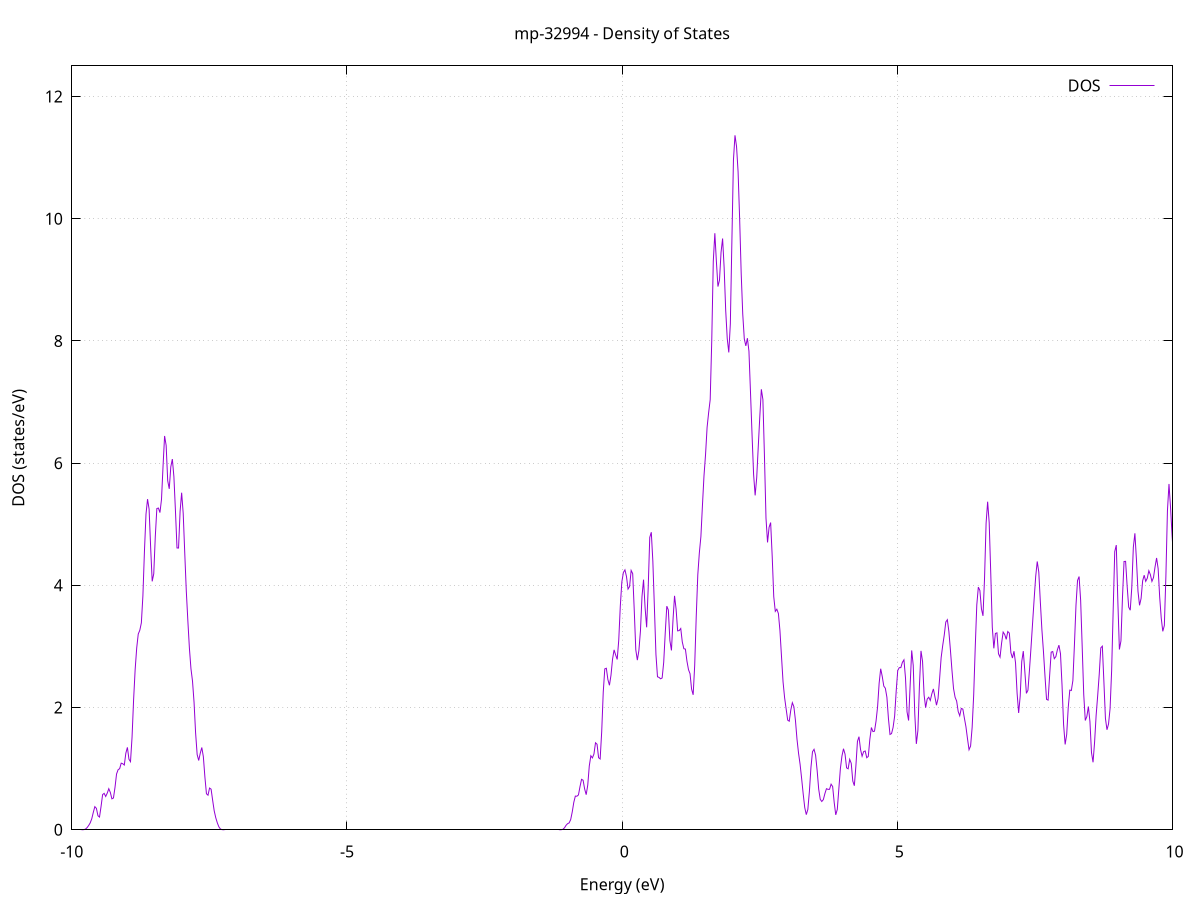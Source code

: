 set title 'mp-32994 - Density of States'
set xlabel 'Energy (eV)'
set ylabel 'DOS (states/eV)'
set grid
set xrange [-10:10]
set yrange [0:12.501]
set xzeroaxis lt -1
set terminal png size 800,600
set output 'mp-32994_dos_gnuplot.png'
plot '-' using 1:2 with lines title 'DOS'
-27.098700 0.000000
-27.070500 0.000000
-27.042400 0.000000
-27.014200 0.000000
-26.986000 0.000000
-26.957900 0.000000
-26.929700 0.000000
-26.901600 0.000000
-26.873400 0.000000
-26.845200 0.000000
-26.817100 0.000000
-26.788900 0.000000
-26.760700 0.000000
-26.732600 0.000000
-26.704400 0.000000
-26.676200 0.000000
-26.648100 0.000000
-26.619900 0.000000
-26.591800 0.000000
-26.563600 0.000000
-26.535400 0.000000
-26.507300 0.000000
-26.479100 0.000000
-26.450900 0.000000
-26.422800 0.000000
-26.394600 0.000000
-26.366500 0.000000
-26.338300 0.000000
-26.310100 0.000000
-26.282000 0.000000
-26.253800 0.000000
-26.225600 0.000000
-26.197500 0.000000
-26.169300 0.000000
-26.141100 0.000000
-26.113000 0.000000
-26.084800 0.000000
-26.056700 0.000000
-26.028500 0.000000
-26.000300 0.000000
-25.972200 0.000000
-25.944000 0.000000
-25.915800 0.000000
-25.887700 0.000000
-25.859500 0.000000
-25.831300 0.000000
-25.803200 0.000000
-25.775000 0.000000
-25.746900 0.000000
-25.718700 0.000000
-25.690500 0.000000
-25.662400 0.000000
-25.634200 0.000000
-25.606000 0.000000
-25.577900 0.000000
-25.549700 0.000000
-25.521500 0.000000
-25.493400 0.000000
-25.465200 0.000000
-25.437100 0.000000
-25.408900 0.000000
-25.380700 0.000000
-25.352600 0.000000
-25.324400 0.000000
-25.296200 0.000000
-25.268100 0.000000
-25.239900 0.000000
-25.211700 0.000000
-25.183600 0.000000
-25.155400 0.000000
-25.127300 0.000000
-25.099100 0.000000
-25.070900 0.000000
-25.042800 0.000000
-25.014600 0.000000
-24.986400 0.000000
-24.958300 0.000000
-24.930100 0.000000
-24.902000 0.000000
-24.873800 0.000000
-24.845600 0.000000
-24.817500 0.000000
-24.789300 0.000000
-24.761100 0.000000
-24.733000 0.000000
-24.704800 0.000000
-24.676600 0.000000
-24.648500 0.000500
-24.620300 0.006600
-24.592200 0.053700
-24.564000 0.264600
-24.535800 0.833900
-24.507700 1.827200
-24.479500 3.088600
-24.451300 4.473200
-24.423200 6.184300
-24.395000 8.764100
-24.366800 12.495900
-24.338700 16.870000
-24.310500 20.498700
-24.282400 22.127100
-24.254200 22.233300
-24.226000 22.114300
-24.197900 21.580600
-24.169700 19.770200
-24.141500 16.974900
-24.113400 15.248400
-24.085200 16.623900
-24.057000 20.211700
-24.028900 23.133500
-24.000700 23.793500
-23.972600 23.193800
-23.944400 22.364600
-23.916200 21.130000
-23.888100 19.221400
-23.859900 16.461100
-23.831700 12.685300
-23.803600 8.493200
-23.775400 6.599400
-23.747200 10.076100
-23.719100 19.209300
-23.690900 30.924900
-23.662800 40.550200
-23.634600 44.918200
-23.606400 44.157800
-23.578300 39.701600
-23.550100 33.219000
-23.521900 27.212600
-23.493800 23.095700
-23.465600 20.362400
-23.437500 19.074000
-23.409300 19.337800
-23.381100 18.932300
-23.353000 15.454300
-23.324800 9.824700
-23.296600 4.727200
-23.268500 1.634200
-23.240300 0.375800
-23.212100 0.053600
-23.184000 0.004500
-23.155800 0.000200
-23.127700 0.000000
-23.099500 0.000000
-23.071300 0.000000
-23.043200 0.000000
-23.015000 0.000000
-22.986800 0.000000
-22.958700 0.000000
-22.930500 0.000000
-22.902300 0.000000
-22.874200 0.000000
-22.846000 0.000000
-22.817900 0.000000
-22.789700 0.000000
-22.761500 0.000000
-22.733400 0.000000
-22.705200 0.000000
-22.677000 0.000000
-22.648900 0.000000
-22.620700 0.000000
-22.592500 0.000000
-22.564400 0.000000
-22.536200 0.000000
-22.508100 0.000000
-22.479900 0.000000
-22.451700 0.000000
-22.423600 0.000000
-22.395400 0.000000
-22.367200 0.000000
-22.339100 0.000000
-22.310900 0.000000
-22.282700 0.000000
-22.254600 0.000000
-22.226400 0.000000
-22.198300 0.000000
-22.170100 0.000000
-22.141900 0.000000
-22.113800 0.000000
-22.085600 0.000000
-22.057400 0.000000
-22.029300 0.000000
-22.001100 0.000000
-21.973000 0.000000
-21.944800 0.000000
-21.916600 0.000000
-21.888500 0.000000
-21.860300 0.000000
-21.832100 0.000000
-21.804000 0.000000
-21.775800 0.000000
-21.747600 0.000000
-21.719500 0.000000
-21.691300 0.000000
-21.663200 0.000000
-21.635000 0.000000
-21.606800 0.000000
-21.578700 0.000000
-21.550500 0.000000
-21.522300 0.000000
-21.494200 0.000000
-21.466000 0.000000
-21.437800 0.000000
-21.409700 0.000000
-21.381500 0.000000
-21.353400 0.000000
-21.325200 0.000000
-21.297000 0.000000
-21.268900 0.000000
-21.240700 0.000000
-21.212500 0.000000
-21.184400 0.000000
-21.156200 0.000000
-21.128000 0.000000
-21.099900 0.000000
-21.071700 0.000000
-21.043600 0.000000
-21.015400 0.000000
-20.987200 0.000000
-20.959100 0.000000
-20.930900 0.000000
-20.902700 0.000000
-20.874600 0.000000
-20.846400 0.000000
-20.818200 0.000000
-20.790100 0.000000
-20.761900 0.000000
-20.733800 0.000000
-20.705600 0.000000
-20.677400 0.000000
-20.649300 0.000000
-20.621100 0.000000
-20.592900 0.000000
-20.564800 0.000000
-20.536600 0.000000
-20.508500 0.000000
-20.480300 0.000000
-20.452100 0.000000
-20.424000 0.000000
-20.395800 0.000000
-20.367600 0.000000
-20.339500 0.000000
-20.311300 0.000000
-20.283100 0.000000
-20.255000 0.000000
-20.226800 0.000000
-20.198700 0.000000
-20.170500 0.000000
-20.142300 0.000000
-20.114200 0.000000
-20.086000 0.000000
-20.057800 0.000000
-20.029700 0.000000
-20.001500 0.000000
-19.973300 0.000000
-19.945200 0.000000
-19.917000 0.000000
-19.888900 0.000000
-19.860700 0.000000
-19.832500 0.000000
-19.804400 0.000000
-19.776200 0.000000
-19.748000 0.000000
-19.719900 0.000000
-19.691700 0.000000
-19.663500 0.000000
-19.635400 0.000000
-19.607200 0.000000
-19.579100 0.000000
-19.550900 0.000000
-19.522700 0.000000
-19.494600 0.000000
-19.466400 0.000000
-19.438200 0.000000
-19.410100 0.000000
-19.381900 0.000000
-19.353700 0.000000
-19.325600 0.000000
-19.297400 0.000000
-19.269300 0.000000
-19.241100 0.000000
-19.212900 0.000000
-19.184800 0.000000
-19.156600 0.000000
-19.128400 0.000000
-19.100300 0.000000
-19.072100 0.000000
-19.044000 0.000000
-19.015800 0.000000
-18.987600 0.000000
-18.959500 0.000000
-18.931300 0.000000
-18.903100 0.000000
-18.875000 0.000000
-18.846800 0.000000
-18.818600 0.000000
-18.790500 0.000000
-18.762300 0.000000
-18.734200 0.000000
-18.706000 0.000000
-18.677800 0.000000
-18.649700 0.000000
-18.621500 0.000000
-18.593300 0.000000
-18.565200 0.000000
-18.537000 0.000000
-18.508800 0.000000
-18.480700 0.000000
-18.452500 0.000000
-18.424400 0.000000
-18.396200 0.000000
-18.368000 0.000000
-18.339900 0.000000
-18.311700 0.000000
-18.283500 0.000000
-18.255400 0.000000
-18.227200 0.000000
-18.199000 0.000000
-18.170900 0.000000
-18.142700 0.000000
-18.114600 0.000000
-18.086400 0.000000
-18.058200 0.000000
-18.030100 0.000000
-18.001900 0.000000
-17.973700 0.000000
-17.945600 0.000000
-17.917400 0.000000
-17.889200 0.000000
-17.861100 0.000000
-17.832900 0.000000
-17.804800 0.000000
-17.776600 0.000000
-17.748400 0.000000
-17.720300 0.000000
-17.692100 0.000000
-17.663900 0.000000
-17.635800 0.000000
-17.607600 0.000000
-17.579500 0.000000
-17.551300 0.000000
-17.523100 0.000000
-17.495000 0.000000
-17.466800 0.000000
-17.438600 0.000000
-17.410500 0.000000
-17.382300 0.000000
-17.354100 0.000000
-17.326000 0.000000
-17.297800 0.000000
-17.269700 0.000000
-17.241500 0.000000
-17.213300 0.000000
-17.185200 0.000000
-17.157000 0.000000
-17.128800 0.000000
-17.100700 0.000000
-17.072500 0.000000
-17.044300 0.000000
-17.016200 0.000000
-16.988000 0.000000
-16.959900 0.000000
-16.931700 0.000000
-16.903500 0.000000
-16.875400 0.000000
-16.847200 0.000000
-16.819000 0.000000
-16.790900 0.000000
-16.762700 0.000000
-16.734500 0.000000
-16.706400 0.000000
-16.678200 0.000000
-16.650100 0.000000
-16.621900 0.000000
-16.593700 0.000000
-16.565600 0.000000
-16.537400 0.000000
-16.509200 0.000000
-16.481100 0.000000
-16.452900 0.000000
-16.424700 0.000000
-16.396600 0.000000
-16.368400 0.000000
-16.340300 0.000000
-16.312100 0.000000
-16.283900 0.000000
-16.255800 0.000000
-16.227600 0.000000
-16.199400 0.000000
-16.171300 0.000000
-16.143100 0.000000
-16.115000 0.000000
-16.086800 0.000000
-16.058600 0.000000
-16.030500 0.000000
-16.002300 0.000000
-15.974100 0.000000
-15.946000 0.000000
-15.917800 0.000000
-15.889600 0.000000
-15.861500 0.000000
-15.833300 0.000000
-15.805200 0.000000
-15.777000 0.000000
-15.748800 0.000000
-15.720700 0.000000
-15.692500 0.000000
-15.664300 0.000000
-15.636200 0.000000
-15.608000 0.000000
-15.579800 0.000000
-15.551700 0.000000
-15.523500 0.000000
-15.495400 0.000000
-15.467200 0.000000
-15.439000 0.000000
-15.410900 0.000000
-15.382700 0.000000
-15.354500 0.000000
-15.326400 0.000000
-15.298200 0.000000
-15.270000 0.000000
-15.241900 0.000000
-15.213700 0.000000
-15.185600 0.000000
-15.157400 0.000000
-15.129200 0.000000
-15.101100 0.000000
-15.072900 0.000000
-15.044700 0.000000
-15.016600 0.000000
-14.988400 0.000000
-14.960200 0.000000
-14.932100 0.000000
-14.903900 0.000000
-14.875800 0.000000
-14.847600 0.000000
-14.819400 0.000000
-14.791300 0.000000
-14.763100 0.000000
-14.734900 0.000000
-14.706800 0.000000
-14.678600 0.000000
-14.650500 0.000000
-14.622300 0.000000
-14.594100 0.000000
-14.566000 0.000000
-14.537800 0.000000
-14.509600 0.000000
-14.481500 0.000000
-14.453300 0.000000
-14.425100 0.000000
-14.397000 0.000000
-14.368800 0.000000
-14.340700 0.000000
-14.312500 0.000000
-14.284300 0.000000
-14.256200 0.000000
-14.228000 0.000000
-14.199800 0.000000
-14.171700 0.000000
-14.143500 0.000000
-14.115300 0.000000
-14.087200 0.000000
-14.059000 0.000000
-14.030900 0.000000
-14.002700 0.000000
-13.974500 0.000000
-13.946400 0.000000
-13.918200 0.000000
-13.890000 0.000000
-13.861900 0.000000
-13.833700 0.000000
-13.805500 0.000000
-13.777400 0.000000
-13.749200 0.000000
-13.721100 0.000000
-13.692900 0.000000
-13.664700 0.000000
-13.636600 0.000000
-13.608400 0.000000
-13.580200 0.000000
-13.552100 0.000000
-13.523900 0.000000
-13.495800 0.000000
-13.467600 0.000000
-13.439400 0.000000
-13.411300 0.000000
-13.383100 0.000000
-13.354900 0.000000
-13.326800 0.000000
-13.298600 0.000000
-13.270400 0.000000
-13.242300 0.000000
-13.214100 0.000000
-13.186000 0.000000
-13.157800 0.000000
-13.129600 0.000000
-13.101500 0.000000
-13.073300 0.000000
-13.045100 0.000000
-13.017000 0.000000
-12.988800 0.000000
-12.960600 0.000000
-12.932500 0.000000
-12.904300 0.000000
-12.876200 0.000000
-12.848000 0.000000
-12.819800 0.000000
-12.791700 0.000000
-12.763500 0.000000
-12.735300 0.000000
-12.707200 0.000000
-12.679000 0.000000
-12.650800 0.000000
-12.622700 0.000000
-12.594500 0.000000
-12.566400 0.000000
-12.538200 0.000000
-12.510000 0.000000
-12.481900 0.000000
-12.453700 0.000000
-12.425500 0.000000
-12.397400 0.000000
-12.369200 0.000000
-12.341000 0.000000
-12.312900 0.000000
-12.284700 0.000000
-12.256600 0.000000
-12.228400 0.000000
-12.200200 0.000000
-12.172100 0.000000
-12.143900 0.000000
-12.115700 0.000000
-12.087600 0.000000
-12.059400 0.000000
-12.031300 0.000000
-12.003100 0.000000
-11.974900 0.000000
-11.946800 0.000000
-11.918600 0.000000
-11.890400 0.000000
-11.862300 0.000000
-11.834100 0.000000
-11.805900 0.000000
-11.777800 0.000000
-11.749600 0.000000
-11.721500 0.000000
-11.693300 0.000000
-11.665100 0.000000
-11.637000 0.000000
-11.608800 0.000000
-11.580600 0.000000
-11.552500 0.000000
-11.524300 0.000000
-11.496100 0.000000
-11.468000 0.000000
-11.439800 0.000000
-11.411700 0.000000
-11.383500 0.000000
-11.355300 0.000000
-11.327200 0.000000
-11.299000 0.000000
-11.270800 0.000000
-11.242700 0.000000
-11.214500 0.000000
-11.186300 0.000000
-11.158200 0.000000
-11.130000 0.000000
-11.101900 0.000000
-11.073700 0.000000
-11.045500 0.000000
-11.017400 0.000000
-10.989200 0.000000
-10.961000 0.000000
-10.932900 0.000000
-10.904700 0.000000
-10.876500 0.000000
-10.848400 0.000000
-10.820200 0.000000
-10.792100 0.000000
-10.763900 0.000000
-10.735700 0.000000
-10.707600 0.000000
-10.679400 0.000000
-10.651200 0.000000
-10.623100 0.000000
-10.594900 0.000000
-10.566800 0.000000
-10.538600 0.000000
-10.510400 0.000000
-10.482300 0.000000
-10.454100 0.000000
-10.425900 0.000000
-10.397800 0.000000
-10.369600 0.000000
-10.341400 0.000000
-10.313300 0.000000
-10.285100 0.000000
-10.257000 0.000000
-10.228800 0.000000
-10.200600 0.000000
-10.172500 0.000000
-10.144300 0.000000
-10.116100 0.000000
-10.088000 0.000000
-10.059800 0.000000
-10.031600 0.000000
-10.003500 0.000000
-9.975300 0.000000
-9.947200 0.000000
-9.919000 0.000000
-9.890800 0.000000
-9.862700 0.000000
-9.834500 0.000000
-9.806300 0.000300
-9.778200 0.002400
-9.750000 0.012100
-9.721800 0.035500
-9.693700 0.069700
-9.665500 0.112500
-9.637400 0.179200
-9.609200 0.284800
-9.581000 0.378500
-9.552900 0.350400
-9.524700 0.229600
-9.496500 0.208200
-9.468400 0.380500
-9.440200 0.575800
-9.412000 0.596000
-9.383900 0.545100
-9.355700 0.599900
-9.327600 0.672300
-9.299400 0.609500
-9.271200 0.506600
-9.243100 0.520000
-9.214900 0.694100
-9.186700 0.912900
-9.158600 0.982300
-9.130400 1.000100
-9.102300 1.090200
-9.074100 1.080800
-9.045900 1.059600
-9.017800 1.254100
-8.989600 1.348400
-8.961400 1.154800
-8.933300 1.114600
-8.905100 1.516200
-8.876900 2.129100
-8.848800 2.621000
-8.820600 2.975200
-8.792500 3.203300
-8.764300 3.264800
-8.736100 3.385600
-8.708000 3.828600
-8.679800 4.561900
-8.651600 5.166800
-8.623500 5.410800
-8.595300 5.246600
-8.567100 4.619100
-8.539000 4.065200
-8.510800 4.189100
-8.482700 4.800600
-8.454500 5.256800
-8.426300 5.265200
-8.398200 5.190600
-8.370000 5.406800
-8.341800 5.952700
-8.313700 6.444600
-8.285500 6.290600
-8.257300 5.712200
-8.229200 5.579200
-8.201000 5.939500
-8.172900 6.066300
-8.144700 5.778500
-8.116500 5.218500
-8.088400 4.612100
-8.060200 4.610600
-8.032000 5.212300
-8.003900 5.515500
-7.975700 5.177900
-7.947500 4.529000
-7.919400 3.905900
-7.891200 3.419900
-7.863100 2.973300
-7.834900 2.637200
-7.806700 2.433600
-7.778600 2.086600
-7.750400 1.586300
-7.722200 1.231300
-7.694100 1.134200
-7.665900 1.252000
-7.637800 1.346400
-7.609600 1.197100
-7.581400 0.862700
-7.553300 0.589300
-7.525100 0.565700
-7.496900 0.682700
-7.468800 0.664600
-7.440600 0.482900
-7.412400 0.310200
-7.384300 0.197900
-7.356100 0.114100
-7.328000 0.049000
-7.299800 0.013200
-7.271600 0.002100
-7.243500 0.000200
-7.215300 0.000000
-7.187100 0.000000
-7.159000 0.000000
-7.130800 0.000000
-7.102600 0.000000
-7.074500 0.000000
-7.046300 0.000000
-7.018200 0.000000
-6.990000 0.000000
-6.961800 0.000000
-6.933700 0.000000
-6.905500 0.000000
-6.877300 0.000000
-6.849200 0.000000
-6.821000 0.000000
-6.792800 0.000000
-6.764700 0.000000
-6.736500 0.000000
-6.708400 0.000000
-6.680200 0.000000
-6.652000 0.000000
-6.623900 0.000000
-6.595700 0.000000
-6.567500 0.000000
-6.539400 0.000000
-6.511200 0.000000
-6.483000 0.000000
-6.454900 0.000000
-6.426700 0.000000
-6.398600 0.000000
-6.370400 0.000000
-6.342200 0.000000
-6.314100 0.000000
-6.285900 0.000000
-6.257700 0.000000
-6.229600 0.000000
-6.201400 0.000000
-6.173300 0.000000
-6.145100 0.000000
-6.116900 0.000000
-6.088800 0.000000
-6.060600 0.000000
-6.032400 0.000000
-6.004300 0.000000
-5.976100 0.000000
-5.947900 0.000000
-5.919800 0.000000
-5.891600 0.000000
-5.863500 0.000000
-5.835300 0.000000
-5.807100 0.000000
-5.779000 0.000000
-5.750800 0.000000
-5.722600 0.000000
-5.694500 0.000000
-5.666300 0.000000
-5.638100 0.000000
-5.610000 0.000000
-5.581800 0.000000
-5.553700 0.000000
-5.525500 0.000000
-5.497300 0.000000
-5.469200 0.000000
-5.441000 0.000000
-5.412800 0.000000
-5.384700 0.000000
-5.356500 0.000000
-5.328300 0.000000
-5.300200 0.000000
-5.272000 0.000000
-5.243900 0.000000
-5.215700 0.000000
-5.187500 0.000000
-5.159400 0.000000
-5.131200 0.000000
-5.103000 0.000000
-5.074900 0.000000
-5.046700 0.000000
-5.018500 0.000000
-4.990400 0.000000
-4.962200 0.000000
-4.934100 0.000000
-4.905900 0.000000
-4.877700 0.000000
-4.849600 0.000000
-4.821400 0.000000
-4.793200 0.000000
-4.765100 0.000000
-4.736900 0.000000
-4.708800 0.000000
-4.680600 0.000000
-4.652400 0.000000
-4.624300 0.000000
-4.596100 0.000000
-4.567900 0.000000
-4.539800 0.000000
-4.511600 0.000000
-4.483400 0.000000
-4.455300 0.000000
-4.427100 0.000000
-4.399000 0.000000
-4.370800 0.000000
-4.342600 0.000000
-4.314500 0.000000
-4.286300 0.000000
-4.258100 0.000000
-4.230000 0.000000
-4.201800 0.000000
-4.173600 0.000000
-4.145500 0.000000
-4.117300 0.000000
-4.089200 0.000000
-4.061000 0.000000
-4.032800 0.000000
-4.004700 0.000000
-3.976500 0.000000
-3.948300 0.000000
-3.920200 0.000000
-3.892000 0.000000
-3.863800 0.000000
-3.835700 0.000000
-3.807500 0.000000
-3.779400 0.000000
-3.751200 0.000000
-3.723000 0.000000
-3.694900 0.000000
-3.666700 0.000000
-3.638500 0.000000
-3.610400 0.000000
-3.582200 0.000000
-3.554000 0.000000
-3.525900 0.000000
-3.497700 0.000000
-3.469600 0.000000
-3.441400 0.000000
-3.413200 0.000000
-3.385100 0.000000
-3.356900 0.000000
-3.328700 0.000000
-3.300600 0.000000
-3.272400 0.000000
-3.244300 0.000000
-3.216100 0.000000
-3.187900 0.000000
-3.159800 0.000000
-3.131600 0.000000
-3.103400 0.000000
-3.075300 0.000000
-3.047100 0.000000
-3.018900 0.000000
-2.990800 0.000000
-2.962600 0.000000
-2.934500 0.000000
-2.906300 0.000000
-2.878100 0.000000
-2.850000 0.000000
-2.821800 0.000000
-2.793600 0.000000
-2.765500 0.000000
-2.737300 0.000000
-2.709100 0.000000
-2.681000 0.000000
-2.652800 0.000000
-2.624700 0.000000
-2.596500 0.000000
-2.568300 0.000000
-2.540200 0.000000
-2.512000 0.000000
-2.483800 0.000000
-2.455700 0.000000
-2.427500 0.000000
-2.399300 0.000000
-2.371200 0.000000
-2.343000 0.000000
-2.314900 0.000000
-2.286700 0.000000
-2.258500 0.000000
-2.230400 0.000000
-2.202200 0.000000
-2.174000 0.000000
-2.145900 0.000000
-2.117700 0.000000
-2.089500 0.000000
-2.061400 0.000000
-2.033200 0.000000
-2.005100 0.000000
-1.976900 0.000000
-1.948700 0.000000
-1.920600 0.000000
-1.892400 0.000000
-1.864200 0.000000
-1.836100 0.000000
-1.807900 0.000000
-1.779800 0.000000
-1.751600 0.000000
-1.723400 0.000000
-1.695300 0.000000
-1.667100 0.000000
-1.638900 0.000000
-1.610800 0.000000
-1.582600 0.000000
-1.554400 0.000000
-1.526300 0.000000
-1.498100 0.000000
-1.470000 0.000000
-1.441800 0.000000
-1.413600 0.000000
-1.385500 0.000000
-1.357300 0.000000
-1.329100 0.000000
-1.301000 0.000000
-1.272800 0.000000
-1.244600 0.000000
-1.216500 0.000000
-1.188300 0.000000
-1.160200 0.000000
-1.132000 0.000100
-1.103800 0.001000
-1.075700 0.007800
-1.047500 0.032100
-1.019300 0.073100
-0.991200 0.100100
-0.963000 0.112400
-0.934800 0.167500
-0.906700 0.291900
-0.878500 0.448900
-0.850400 0.551300
-0.822200 0.549000
-0.794000 0.570100
-0.765900 0.705800
-0.737700 0.825500
-0.709500 0.810900
-0.681400 0.667700
-0.653200 0.574500
-0.625000 0.731600
-0.596900 1.045000
-0.568700 1.211700
-0.540600 1.176200
-0.512400 1.239500
-0.484200 1.423700
-0.456100 1.399900
-0.427900 1.179400
-0.399700 1.158900
-0.371600 1.603100
-0.343400 2.253400
-0.315300 2.633100
-0.287100 2.643200
-0.258900 2.457300
-0.230800 2.364800
-0.202600 2.529900
-0.174400 2.792800
-0.146300 2.944100
-0.118100 2.861100
-0.089900 2.787800
-0.061800 3.102000
-0.033600 3.659600
-0.005500 4.056300
0.022700 4.210700
0.050900 4.253500
0.079000 4.142900
0.107200 3.939200
0.135400 3.980900
0.163500 4.244100
0.191700 4.191500
0.219900 3.592100
0.248000 2.944900
0.276200 2.776200
0.304300 2.933900
0.332500 3.252200
0.360700 3.818600
0.388800 4.092900
0.417000 3.634300
0.445200 3.313800
0.473300 3.954600
0.501500 4.785000
0.529700 4.869100
0.557800 4.395800
0.586000 3.641000
0.614100 2.869100
0.642300 2.504000
0.670500 2.493100
0.698600 2.470600
0.726800 2.484400
0.755000 2.738900
0.783100 3.220200
0.811300 3.659400
0.839500 3.596300
0.867600 3.095900
0.895800 2.935000
0.923900 3.429500
0.952100 3.828400
0.980300 3.611200
1.008400 3.255100
1.036600 3.259600
1.064800 3.293900
1.092900 3.073600
1.121100 2.962700
1.149200 2.957100
1.177400 2.759900
1.205600 2.619900
1.233700 2.553600
1.261900 2.301300
1.290100 2.208400
1.318200 2.689200
1.346400 3.492700
1.374600 4.173600
1.402700 4.531800
1.430900 4.797200
1.459000 5.308200
1.487200 5.791700
1.515400 6.140500
1.543500 6.584600
1.571700 6.827000
1.599900 7.039000
1.628000 7.997700
1.656200 9.305900
1.684400 9.762700
1.712500 9.297800
1.740700 8.889500
1.768800 8.995300
1.797000 9.449100
1.825200 9.675800
1.853300 9.199000
1.881500 8.500800
1.909700 8.037200
1.937800 7.811600
1.966000 8.278900
1.994200 9.640700
2.022300 10.960600
2.050500 11.364400
2.078600 11.181900
2.106800 10.765700
2.135000 9.998500
2.163100 9.106200
2.191300 8.440400
2.219500 8.031300
2.247600 7.919000
2.275800 8.045000
2.303900 7.832200
2.332100 7.161500
2.360300 6.468500
2.388400 5.816900
2.416600 5.472000
2.444800 5.758500
2.472900 6.261300
2.501100 6.758500
2.529300 7.208400
2.557400 7.040600
2.585600 6.118300
2.613700 5.100400
2.641900 4.702800
2.670100 4.950000
2.698200 5.027600
2.726400 4.477600
2.754600 3.816100
2.782700 3.574000
2.810900 3.609300
2.839100 3.538600
2.867200 3.259800
2.895400 2.838500
2.923500 2.422600
2.951700 2.162500
2.979900 1.977000
3.008000 1.794000
3.036200 1.776700
3.064400 1.960200
3.092500 2.079300
3.120700 2.012400
3.148900 1.789700
3.177000 1.482100
3.205200 1.253200
3.233300 1.071200
3.261500 0.837400
3.289700 0.587000
3.317800 0.363400
3.346000 0.247800
3.374200 0.332700
3.402300 0.627200
3.430500 1.018600
3.458700 1.277100
3.486800 1.316600
3.515000 1.219900
3.543100 0.970700
3.571300 0.665100
3.599500 0.498500
3.627600 0.463000
3.655800 0.493700
3.684000 0.591700
3.712100 0.671900
3.740300 0.661700
3.768400 0.661900
3.796600 0.746100
3.824800 0.707800
3.852900 0.447800
3.881100 0.244200
3.909300 0.333000
3.937400 0.670500
3.965600 1.002900
3.993800 1.206500
4.021900 1.326000
4.050100 1.237700
4.078200 1.013300
4.106400 0.997600
4.134600 1.152700
4.162700 1.087700
4.190900 0.797000
4.219100 0.720900
4.247200 1.044800
4.275400 1.446700
4.303600 1.523300
4.331700 1.313900
4.359900 1.203600
4.388000 1.278800
4.416200 1.289700
4.444400 1.179000
4.472500 1.200500
4.500700 1.480700
4.528900 1.673300
4.557000 1.606700
4.585200 1.613600
4.613400 1.778100
4.641500 2.014500
4.669700 2.399000
4.697800 2.635600
4.726000 2.509400
4.754200 2.351200
4.782300 2.315900
4.810500 2.169400
4.838700 1.819300
4.866800 1.559700
4.895000 1.573700
4.923200 1.675200
4.951300 1.861200
4.979500 2.270200
5.007600 2.606700
5.035800 2.653900
5.064000 2.653800
5.092100 2.740100
5.120300 2.781000
5.148500 2.486300
5.176600 1.929900
5.204800 1.788200
5.232900 2.361700
5.261100 2.934800
5.289300 2.689200
5.317400 1.892900
5.345600 1.405400
5.373800 1.622900
5.401900 2.358000
5.430100 2.927700
5.458300 2.756000
5.486400 2.207800
5.514600 1.998300
5.542700 2.138300
5.570900 2.168700
5.599100 2.116300
5.627200 2.225600
5.655400 2.304900
5.683600 2.173500
5.711700 2.038700
5.739900 2.146700
5.768100 2.470700
5.796200 2.816600
5.824400 3.013900
5.852500 3.184600
5.880700 3.399700
5.908900 3.437800
5.937000 3.243500
5.965200 2.936000
5.993400 2.604400
6.021500 2.310500
6.049700 2.168600
6.077900 2.106300
6.106000 1.935600
6.134200 1.865400
6.162300 1.986000
6.190500 1.974600
6.218700 1.826000
6.246800 1.686700
6.275000 1.490200
6.303200 1.309800
6.331300 1.370600
6.359500 1.675400
6.387700 2.208400
6.415800 2.987900
6.444000 3.680100
6.472100 3.971300
6.500300 3.916100
6.528500 3.614800
6.556600 3.500600
6.584800 4.117500
6.613000 5.016900
6.641100 5.368300
6.669300 5.026700
6.697400 4.206900
6.725600 3.315500
6.753800 2.969300
6.781900 3.213000
6.810100 3.222500
6.838300 2.880000
6.866400 2.824700
6.894600 3.054100
6.922800 3.235400
6.950900 3.196400
6.979100 3.116000
7.007200 3.244200
7.035400 3.218400
7.063600 2.897100
7.091700 2.810600
7.119900 2.922500
7.148100 2.729900
7.176200 2.237100
7.204400 1.911800
7.232600 2.186300
7.260700 2.752000
7.288900 2.923700
7.317000 2.590100
7.345200 2.232400
7.373400 2.283500
7.401500 2.618500
7.429700 2.990700
7.457900 3.384400
7.486000 3.774300
7.514200 4.145700
7.542400 4.390600
7.570500 4.217900
7.598700 3.728100
7.626800 3.276500
7.655000 2.921400
7.683200 2.514900
7.711300 2.134400
7.739500 2.121600
7.767700 2.526900
7.795800 2.907100
7.824000 2.916600
7.852200 2.800200
7.880300 2.833400
7.908500 2.946100
7.936600 3.021300
7.964800 2.881200
7.993000 2.362600
8.021100 1.720900
8.049300 1.396500
8.077500 1.559400
8.105600 1.999800
8.133800 2.286100
8.161900 2.279200
8.190100 2.442700
8.218300 3.033600
8.246400 3.674300
8.274600 4.079400
8.302800 4.144000
8.330900 3.757500
8.359100 2.994800
8.387300 2.211700
8.415400 1.788700
8.443600 1.853400
8.471700 2.017300
8.499900 1.770500
8.528100 1.262800
8.556200 1.104300
8.584400 1.434400
8.612600 1.875100
8.640700 2.195400
8.668900 2.546300
8.697100 2.977200
8.725200 3.004600
8.753400 2.424500
8.781500 1.821100
8.809700 1.636600
8.837900 1.732400
8.866000 1.985300
8.894200 2.605800
8.922400 3.604200
8.950500 4.553400
8.978700 4.658800
9.006900 3.738900
9.035000 2.950400
9.063200 3.090300
9.091300 3.805400
9.119500 4.390600
9.147700 4.392800
9.175800 3.989100
9.204000 3.644500
9.232200 3.593200
9.260300 3.967500
9.288500 4.623000
9.316700 4.851200
9.344800 4.422300
9.373000 3.901900
9.401100 3.673300
9.429300 3.785600
9.457500 4.074300
9.485600 4.166100
9.513800 4.065400
9.542000 4.117300
9.570100 4.239300
9.598300 4.174200
9.626400 4.064600
9.654600 4.127200
9.682800 4.301800
9.710900 4.447900
9.739100 4.273700
9.767300 3.805600
9.795400 3.464600
9.823600 3.247300
9.851800 3.342500
9.879900 4.148300
9.908100 5.220300
9.936200 5.658900
9.964400 5.275500
9.992600 4.812200
10.020700 4.421500
10.048900 3.628700
10.077100 2.831000
10.105200 2.699900
10.133400 2.991400
10.161600 3.066600
10.189700 2.926200
10.217900 2.900700
10.246000 3.086700
10.274200 3.642500
10.302400 4.522400
10.330500 5.224400
10.358700 5.564600
10.386900 5.891300
10.415000 6.135100
10.443200 5.878200
10.471400 5.234500
10.499500 4.462900
10.527700 3.969400
10.555800 4.080800
10.584000 4.363700
10.612200 4.401400
10.640300 4.463300
10.668500 4.921200
10.696700 5.605000
10.724800 6.005700
10.753000 5.931400
10.781200 5.928700
10.809300 6.493700
10.837500 7.372200
10.865600 7.831800
10.893800 7.523800
10.922000 6.879500
10.950100 6.261700
10.978300 5.919200
11.006500 6.282100
11.034600 7.046500
11.062800 7.211300
11.090900 6.621000
11.119100 6.056700
11.147300 6.028400
11.175400 6.168200
11.203600 5.957000
11.231800 5.563700
11.259900 5.304400
11.288100 5.456500
11.316300 6.210300
11.344400 6.787300
11.372600 6.255400
11.400700 5.492000
11.428900 5.879900
11.457100 6.784300
11.485200 6.890500
11.513400 6.385400
11.541600 6.146900
11.569700 6.344000
11.597900 6.412900
11.626100 6.104000
11.654200 5.820700
11.682400 5.946800
11.710500 6.593600
11.738700 7.161800
11.766900 6.955400
11.795000 6.211400
11.823200 5.574200
11.851400 5.427800
11.879500 5.693200
11.907700 6.179900
11.935900 7.119600
11.964000 8.532900
11.992200 9.532200
12.020300 9.122100
12.048500 7.694500
12.076700 6.320800
12.104800 5.610000
12.133000 5.850700
12.161200 6.732000
12.189300 7.375800
12.217500 7.485000
12.245700 7.371700
12.273800 7.292300
12.302000 7.477500
12.330100 7.686900
12.358300 7.258000
12.386500 6.239700
12.414600 5.600300
12.442800 5.739100
12.471000 5.688600
12.499100 4.781200
12.527300 4.064200
12.555400 4.713100
12.583600 6.037200
12.611800 6.594900
12.639900 6.212600
12.668100 5.594800
12.696300 5.022400
12.724400 4.597200
12.752600 4.979900
12.780800 6.517400
12.808900 8.227100
12.837100 8.966500
12.865200 8.760900
12.893400 7.895200
12.921600 6.790000
12.949700 6.397300
12.977900 6.898300
13.006100 7.693200
13.034200 8.150500
13.062400 7.893500
13.090600 7.495700
13.118700 7.443700
13.146900 7.155500
13.175000 6.464100
13.203200 5.860800
13.231400 5.363500
13.259500 4.863900
13.287700 4.436300
13.315900 4.285600
13.344000 4.810700
13.372200 5.655900
13.400400 6.017800
13.428500 6.053500
13.456700 5.883500
13.484800 5.217900
13.513000 4.345000
13.541200 3.764400
13.569300 3.564200
13.597500 3.371100
13.625700 3.036800
13.653800 2.884500
13.682000 3.156100
13.710200 3.520300
13.738300 3.631700
13.766500 3.684100
13.794600 3.901600
13.822800 4.225300
13.851000 4.388100
13.879100 4.116400
13.907300 3.479900
13.935500 3.130300
13.963600 3.291600
13.991800 3.299600
14.019900 2.816200
14.048100 2.359700
14.076300 2.538300
14.104400 3.070000
14.132600 3.257500
14.160800 3.125300
14.188900 3.079800
14.217100 3.243600
14.245300 3.471700
14.273400 3.564300
14.301600 3.483800
14.329700 3.235300
14.357900 2.739300
14.386100 2.112700
14.414200 1.839000
14.442400 2.061700
14.470600 2.250800
14.498700 1.974700
14.526900 1.626700
14.555100 1.811500
14.583200 2.392200
14.611400 2.874300
14.639500 3.100200
14.667700 3.091000
14.695900 3.050000
14.724000 3.334200
14.752200 3.660100
14.780400 3.483700
14.808500 2.989000
14.836700 2.779400
14.864900 3.073700
14.893000 3.480200
14.921200 3.569100
14.949300 3.186900
14.977500 2.547300
15.005700 2.008100
15.033800 1.821000
15.062000 2.243100
15.090200 3.092400
15.118300 3.770800
15.146500 4.228100
15.174700 4.506900
15.202800 4.318500
15.231000 3.998500
15.259100 3.844000
15.287300 3.585900
15.315500 3.154300
15.343600 2.885300
15.371800 3.069600
15.400000 3.509700
15.428100 3.767800
15.456300 3.659900
15.484400 3.339900
15.512600 3.272700
15.540800 3.438400
15.568900 3.434700
15.597100 3.385100
15.625300 3.309500
15.653400 2.870000
15.681600 2.036800
15.709800 1.351600
15.737900 1.578800
15.766100 2.893300
15.794200 4.387700
15.822400 4.926300
15.850600 4.594100
15.878700 4.189600
15.906900 4.048800
15.935100 4.115300
15.963200 4.269800
15.991400 4.325300
16.019600 4.191800
16.047700 3.943500
16.075900 3.754600
16.104000 3.821000
16.132200 3.774400
16.160400 3.264500
16.188500 2.744200
16.216700 2.484100
16.244900 2.319800
16.273000 2.216600
16.301200 2.290100
16.329400 2.390900
16.357500 2.097200
16.385700 1.669900
16.413800 1.968300
16.442000 2.956000
16.470200 3.559700
16.498300 3.315300
16.526500 2.828700
16.554700 2.618700
16.582800 2.597500
16.611000 2.440600
16.639200 2.097700
16.667300 1.896500
16.695500 1.961900
16.723600 2.090500
16.751800 2.190300
16.780000 2.346800
16.808100 2.616500
16.836300 2.753300
16.864500 2.698500
16.892600 2.771200
16.920800 3.069600
16.948900 3.266200
16.977100 3.113900
17.005300 2.839000
17.033400 2.670800
17.061600 2.777600
17.089800 3.164500
17.117900 3.361900
17.146100 3.207600
17.174300 2.880600
17.202400 2.369300
17.230600 1.849700
17.258700 1.695100
17.286900 2.168000
17.315100 3.005700
17.343200 3.315800
17.371400 2.740200
17.399600 2.119000
17.427700 2.110200
17.455900 2.375500
17.484100 2.507400
17.512200 2.381700
17.540400 2.081600
17.568500 2.060500
17.596700 2.557200
17.624900 3.168500
17.653000 3.490500
17.681200 3.431000
17.709400 3.117100
17.737500 2.775000
17.765700 2.736100
17.793900 3.180500
17.822000 3.768200
17.850200 4.027900
17.878300 4.000800
17.906500 3.960500
17.934700 4.010900
17.962800 3.980100
17.991000 3.738600
18.019200 3.611200
18.047300 3.741100
18.075500 4.090000
18.103600 4.647300
18.131800 5.026000
18.160000 6.029200
18.188100 11.387700
18.216300 24.108300
18.244500 37.180400
18.272600 36.849300
18.300800 23.721600
18.329000 11.381800
18.357100 5.920600
18.385300 4.631500
18.413400 4.153200
18.441600 3.277600
18.469800 2.499800
18.497900 2.710100
18.526100 4.352100
18.554300 8.790000
18.582400 19.043800
18.610600 33.053700
18.638800 38.374200
18.666900 28.596500
18.695100 14.688200
18.723200 6.511700
18.751400 3.408700
18.779600 2.486700
18.807700 2.512200
18.835900 2.685900
18.864100 2.405600
18.892200 1.969000
18.920400 1.866700
18.948600 1.925500
18.976700 2.023800
19.004900 2.141400
19.033000 1.971400
19.061200 1.782800
19.089400 2.098900
19.117500 2.529000
19.145700 2.697800
19.173900 2.978400
19.202000 3.441700
19.230200 3.486800
19.258400 2.938200
19.286500 2.393000
19.314700 2.128000
19.342800 1.977900
19.371000 1.905100
19.399200 2.050700
19.427300 2.412700
19.455500 2.650700
19.483700 2.599400
19.511800 2.560300
19.540000 2.659700
19.568100 2.554200
19.596300 2.141400
19.624500 1.923700
19.652600 2.126600
19.680800 2.224200
19.709000 1.828000
19.737100 1.257400
19.765300 1.059100
19.793500 1.346600
19.821600 1.830600
19.849800 2.371500
19.877900 2.958800
19.906100 3.399800
19.934300 3.454900
19.962400 3.370500
19.990600 3.438400
20.018800 3.444000
20.046900 3.267200
20.075100 3.061900
20.103300 3.041400
20.131400 3.318100
20.159600 3.543300
20.187700 3.240700
20.215900 2.607300
20.244100 2.243000
20.272200 2.327800
20.300400 2.617500
20.328600 3.034900
20.356700 3.551700
20.384900 4.020000
20.413100 4.247600
20.441200 4.075400
20.469400 3.753300
20.497500 3.360700
20.525700 2.751900
20.553900 2.452900
20.582000 2.885500
20.610200 3.304700
20.638400 3.235300
20.666500 3.293200
20.694700 3.556200
20.722900 3.539200
20.751000 3.435800
20.779200 3.721200
20.807300 4.089800
20.835500 4.053000
20.863700 3.884300
20.891800 4.090900
20.920000 4.631200
20.948200 5.123600
20.976300 5.625800
21.004500 6.015800
21.032600 5.583000
21.060800 4.365700
21.089000 3.446900
21.117100 3.692000
21.145300 4.908100
21.173500 5.834400
21.201600 5.582200
21.229800 4.795600
21.258000 4.354500
21.286100 4.297900
21.314300 4.513300
21.342400 5.230800
21.370600 6.377900
21.398800 6.854100
21.426900 6.000000
21.455100 4.918300
21.483300 4.563300
21.511400 4.520600
21.539600 4.168500
21.567800 3.278800
21.595900 2.230900
21.624100 1.756300
21.652200 2.149000
21.680400 2.996800
21.708600 3.450000
21.736700 3.218100
21.764900 2.982700
21.793100 3.179800
21.821200 3.491800
21.849400 3.597900
21.877600 3.459000
21.905700 3.169500
21.933900 3.031200
21.962000 3.091800
21.990200 2.976400
22.018400 2.787700
22.046500 2.819400
22.074700 2.976300
22.102900 3.125600
22.131000 3.401700
22.159200 3.735400
22.187400 3.697400
22.215500 3.321800
22.243700 3.001300
22.271800 2.999900
22.300000 3.389300
22.328200 3.600600
22.356300 3.021100
22.384500 2.310600
22.412700 2.423000
22.440800 3.245700
22.469000 3.961100
22.497100 4.103000
22.525300 4.380900
22.553500 5.116800
22.581600 5.272700
22.609800 4.516900
22.638000 3.659100
22.666100 3.265200
22.694300 3.317200
22.722500 3.486900
22.750600 3.530300
22.778800 3.621200
22.806900 3.722900
22.835100 3.391900
22.863300 2.835400
22.891400 2.659400
22.919600 3.016000
22.947800 3.653800
22.975900 4.131500
23.004100 4.096400
23.032300 3.571800
23.060400 3.109300
23.088600 3.258600
23.116700 3.595800
23.144900 3.371100
23.173100 2.976400
23.201200 3.237100
23.229400 4.140700
23.257600 5.069600
23.285700 5.233100
23.313900 4.446300
23.342100 3.453100
23.370200 2.830500
23.398400 2.533700
23.426500 2.751600
23.454700 3.770100
23.482900 4.937700
23.511000 5.190300
23.539200 4.392500
23.567400 3.462700
23.595500 3.239200
23.623700 3.330500
23.651900 2.847000
23.680000 2.045600
23.708200 1.637400
23.736300 1.531400
23.764500 1.420400
23.792700 1.338500
23.820800 1.337100
23.849000 1.458500
23.877200 1.740800
23.905300 1.935400
23.933500 1.878100
23.961600 1.913300
23.989800 2.186200
24.018000 2.290400
24.046100 2.031300
24.074300 1.767200
24.102500 1.661800
24.130600 1.452500
24.158800 1.202700
24.187000 1.246700
24.215100 1.579200
24.243300 1.845800
24.271400 1.691700
24.299600 1.306800
24.327800 1.184900
24.355900 1.243000
24.384100 1.107600
24.412300 0.894500
24.440400 0.945600
24.468600 1.203400
24.496800 1.285300
24.524900 1.154600
24.553100 1.016000
24.581200 0.947200
24.609400 0.940300
24.637600 0.913800
24.665700 0.818900
24.693900 0.675900
24.722100 0.617800
24.750200 0.665300
24.778400 0.619900
24.806600 0.453700
24.834700 0.324400
24.862900 0.286200
24.891000 0.325100
24.919200 0.415500
24.947400 0.534700
24.975500 0.667600
25.003700 0.775400
25.031900 0.843100
25.060000 0.807400
25.088200 0.671800
25.116400 0.596200
25.144500 0.578500
25.172700 0.442800
25.200800 0.227000
25.229000 0.128200
25.257200 0.185100
25.285300 0.254300
25.313500 0.208300
25.341700 0.097900
25.369800 0.026400
25.398000 0.004100
25.426100 0.001000
25.454300 0.006800
25.482500 0.040900
25.510600 0.140500
25.538800 0.280600
25.567000 0.336000
25.595100 0.281900
25.623300 0.298500
25.651500 0.453300
25.679600 0.513500
25.707800 0.358600
25.735900 0.216600
25.764100 0.235400
25.792300 0.265500
25.820400 0.180600
25.848600 0.069900
25.876800 0.029600
25.904900 0.067300
25.933100 0.153700
25.961300 0.205000
25.989400 0.162100
26.017600 0.085800
26.045700 0.064100
26.073900 0.118000
26.102100 0.178000
26.130200 0.171500
26.158400 0.180900
26.186600 0.355700
26.214700 0.648900
26.242900 0.779100
26.271100 0.650600
26.299200 0.516600
26.327400 0.534100
26.355500 0.583000
26.383700 0.517300
26.411900 0.348200
26.440000 0.205700
26.468200 0.245200
26.496400 0.450800
26.524500 0.576600
26.552700 0.516400
26.580900 0.426800
26.609000 0.356500
26.637200 0.278400
26.665300 0.231100
26.693500 0.183100
26.721700 0.098700
26.749800 0.030800
26.778000 0.005300
26.806200 0.000500
26.834300 0.000000
26.862500 0.000000
26.890600 0.000000
26.918800 0.000000
26.947000 0.000000
26.975100 0.000000
27.003300 0.000000
27.031500 0.000000
27.059600 0.000000
27.087800 0.000000
27.116000 0.000000
27.144100 0.000000
27.172300 0.000000
27.200400 0.000000
27.228600 0.000000
27.256800 0.000000
27.284900 0.000000
27.313100 0.000000
27.341300 0.000000
27.369400 0.000000
27.397600 0.000000
27.425800 0.000000
27.453900 0.000000
27.482100 0.000000
27.510200 0.000000
27.538400 0.000000
27.566600 0.000000
27.594700 0.000000
27.622900 0.000000
27.651100 0.000000
27.679200 0.000000
27.707400 0.000000
27.735600 0.000000
27.763700 0.000000
27.791900 0.000000
27.820000 0.000000
27.848200 0.000000
27.876400 0.000000
27.904500 0.000000
27.932700 0.000000
27.960900 0.000000
27.989000 0.000000
28.017200 0.000000
28.045400 0.000000
28.073500 0.000000
28.101700 0.000000
28.129800 0.000000
28.158000 0.000000
28.186200 0.000000
28.214300 0.000000
28.242500 0.000000
28.270700 0.000000
28.298800 0.000000
28.327000 0.000000
28.355100 0.000000
28.383300 0.000000
28.411500 0.000000
28.439600 0.000000
28.467800 0.000000
28.496000 0.000000
28.524100 0.000000
28.552300 0.000000
28.580500 0.000000
28.608600 0.000000
28.636800 0.000000
28.664900 0.000000
28.693100 0.000000
28.721300 0.000000
28.749400 0.000000
28.777600 0.000000
28.805800 0.000000
28.833900 0.000000
28.862100 0.000000
28.890300 0.000000
28.918400 0.000000
28.946600 0.000000
28.974700 0.000000
29.002900 0.000000
29.031100 0.000000
29.059200 0.000000
29.087400 0.000000
29.115600 0.000000
29.143700 0.000000
29.171900 0.000000
29.200100 0.000000
29.228200 0.000000
e
